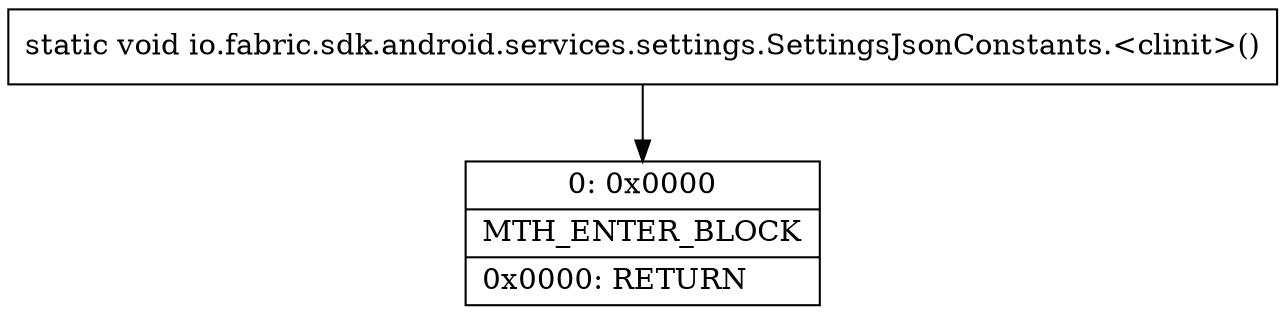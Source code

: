 digraph "CFG forio.fabric.sdk.android.services.settings.SettingsJsonConstants.\<clinit\>()V" {
Node_0 [shape=record,label="{0\:\ 0x0000|MTH_ENTER_BLOCK\l|0x0000: RETURN   \l}"];
MethodNode[shape=record,label="{static void io.fabric.sdk.android.services.settings.SettingsJsonConstants.\<clinit\>() }"];
MethodNode -> Node_0;
}

